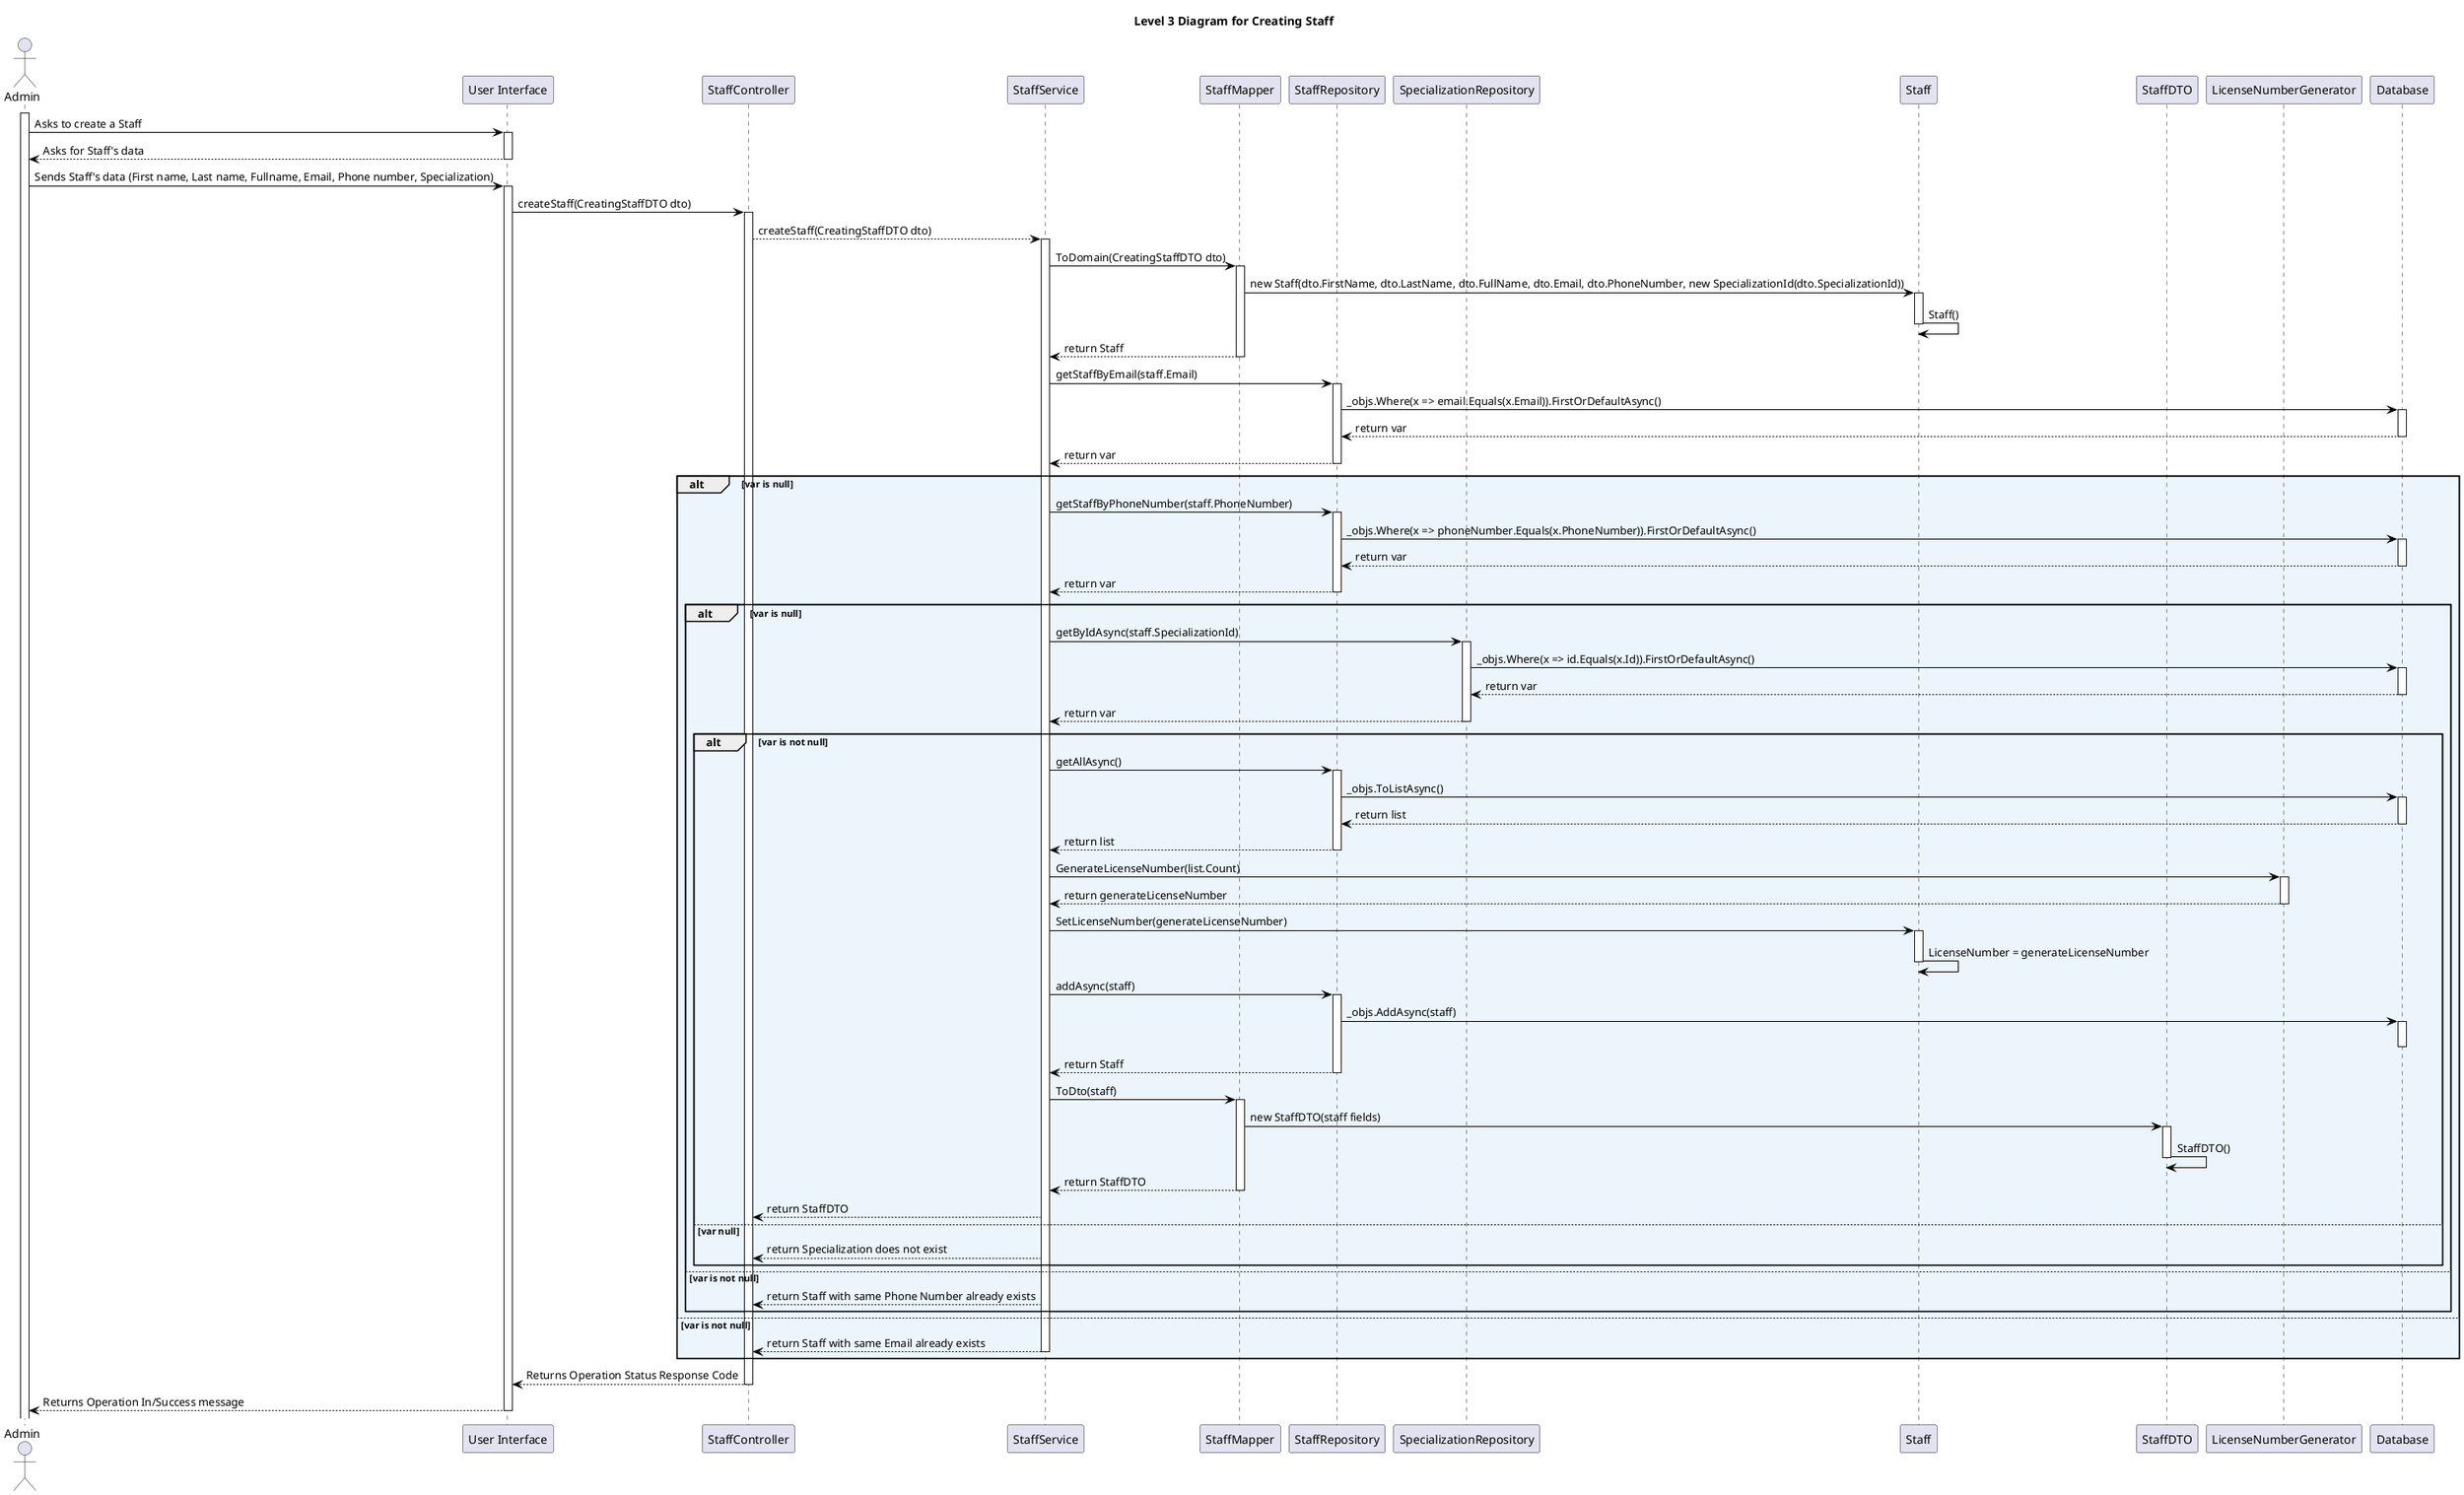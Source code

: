 @startuml level_3

title Level 3 Diagram for Creating Staff

hide empty members
'skinparam Linetype ortho

skinparam class {
    BackgroundColor<<valueObject>> #D6EAF8
    BackgroundColor<<root>> #FDEBD0
    BackgroundColor<<service>> #D1F2EB
    BackgroundColor #FEF9E7
    ArrowColor Black
}

skinparam package {
    BackgroundColor #EBF5FB
}

actor Admin as A
participant "User Interface" as UI
participant "StaffController" as C
participant "StaffService" as S
participant "StaffMapper" as M
participant "StaffRepository" as R
participant "SpecializationRepository" as RS
participant "Staff" as P
participant "StaffDTO" as DTO
participant "LicenseNumberGenerator" as GLN
participant "Database" as DB

activate A
A -> UI: Asks to create a Staff
activate UI
UI --> A: Asks for Staff's data
deactivate UI
A -> UI: Sends Staff's data (First name, Last name, Fullname, Email, Phone number, Specialization)
activate UI
UI -> C: createStaff(CreatingStaffDTO dto)
activate C
C --> S: createStaff(CreatingStaffDTO dto)
activate S
S -> M: ToDomain(CreatingStaffDTO dto)
activate M
M -> P: new Staff(dto.FirstName, dto.LastName, dto.FullName, dto.Email, dto.PhoneNumber, new SpecializationId(dto.SpecializationId))
activate P
P -> P: Staff()
deactivate P
M --> S: return Staff
deactivate M
S -> R: getStaffByEmail(staff.Email)
activate R
R -> DB: _objs.Where(x => email.Equals(x.Email)).FirstOrDefaultAsync()
activate DB
DB --> R: return var
deactivate DB
R --> S: return var
deactivate R
alt var is null
    S -> R: getStaffByPhoneNumber(staff.PhoneNumber)
    activate R
    R -> DB: _objs.Where(x => phoneNumber.Equals(x.PhoneNumber)).FirstOrDefaultAsync()
    activate DB
    DB --> R: return var
    deactivate DB
    R --> S: return var
    deactivate R
    alt var is null
        S -> RS: getByIdAsync(staff.SpecializationId)
        activate RS
        RS -> DB: _objs.Where(x => id.Equals(x.Id)).FirstOrDefaultAsync()
        activate DB
        DB --> RS: return var
        deactivate DB
        RS --> S: return var
        deactivate RS
        alt var is not null
            S -> R: getAllAsync()
            activate R
            R -> DB: _objs.ToListAsync()
            activate DB
            DB --> R: return list
            deactivate DB
            R --> S: return list
            deactivate R
            S -> GLN: GenerateLicenseNumber(list.Count)
            activate GLN
            GLN --> S: return generateLicenseNumber
            deactivate GLN
            S -> P: SetLicenseNumber(generateLicenseNumber)
            activate P
            P -> P: LicenseNumber = generateLicenseNumber
            deactivate P
            S -> R: addAsync(staff)
            activate R
            R -> DB: _objs.AddAsync(staff)
            activate DB
            deactivate DB
            R --> S: return Staff
            deactivate R
            S -> M: ToDto(staff)
            activate M
            M -> DTO: new StaffDTO(staff fields)
            activate DTO
            DTO -> DTO: StaffDTO()
            deactivate DTO
            M --> S: return StaffDTO
            deactivate M
            S --> C: return StaffDTO
        else var null
            S --> C: return Specialization does not exist
        end
    else var is not null
        S --> C: return Staff with same Phone Number already exists
    end
else var is not null
    S --> C: return Staff with same Email already exists
    deactivate S
end
C --> UI: Returns Operation Status Response Code
deactivate C
UI --> A: Returns Operation In/Success message
deactivate UI

@enduml